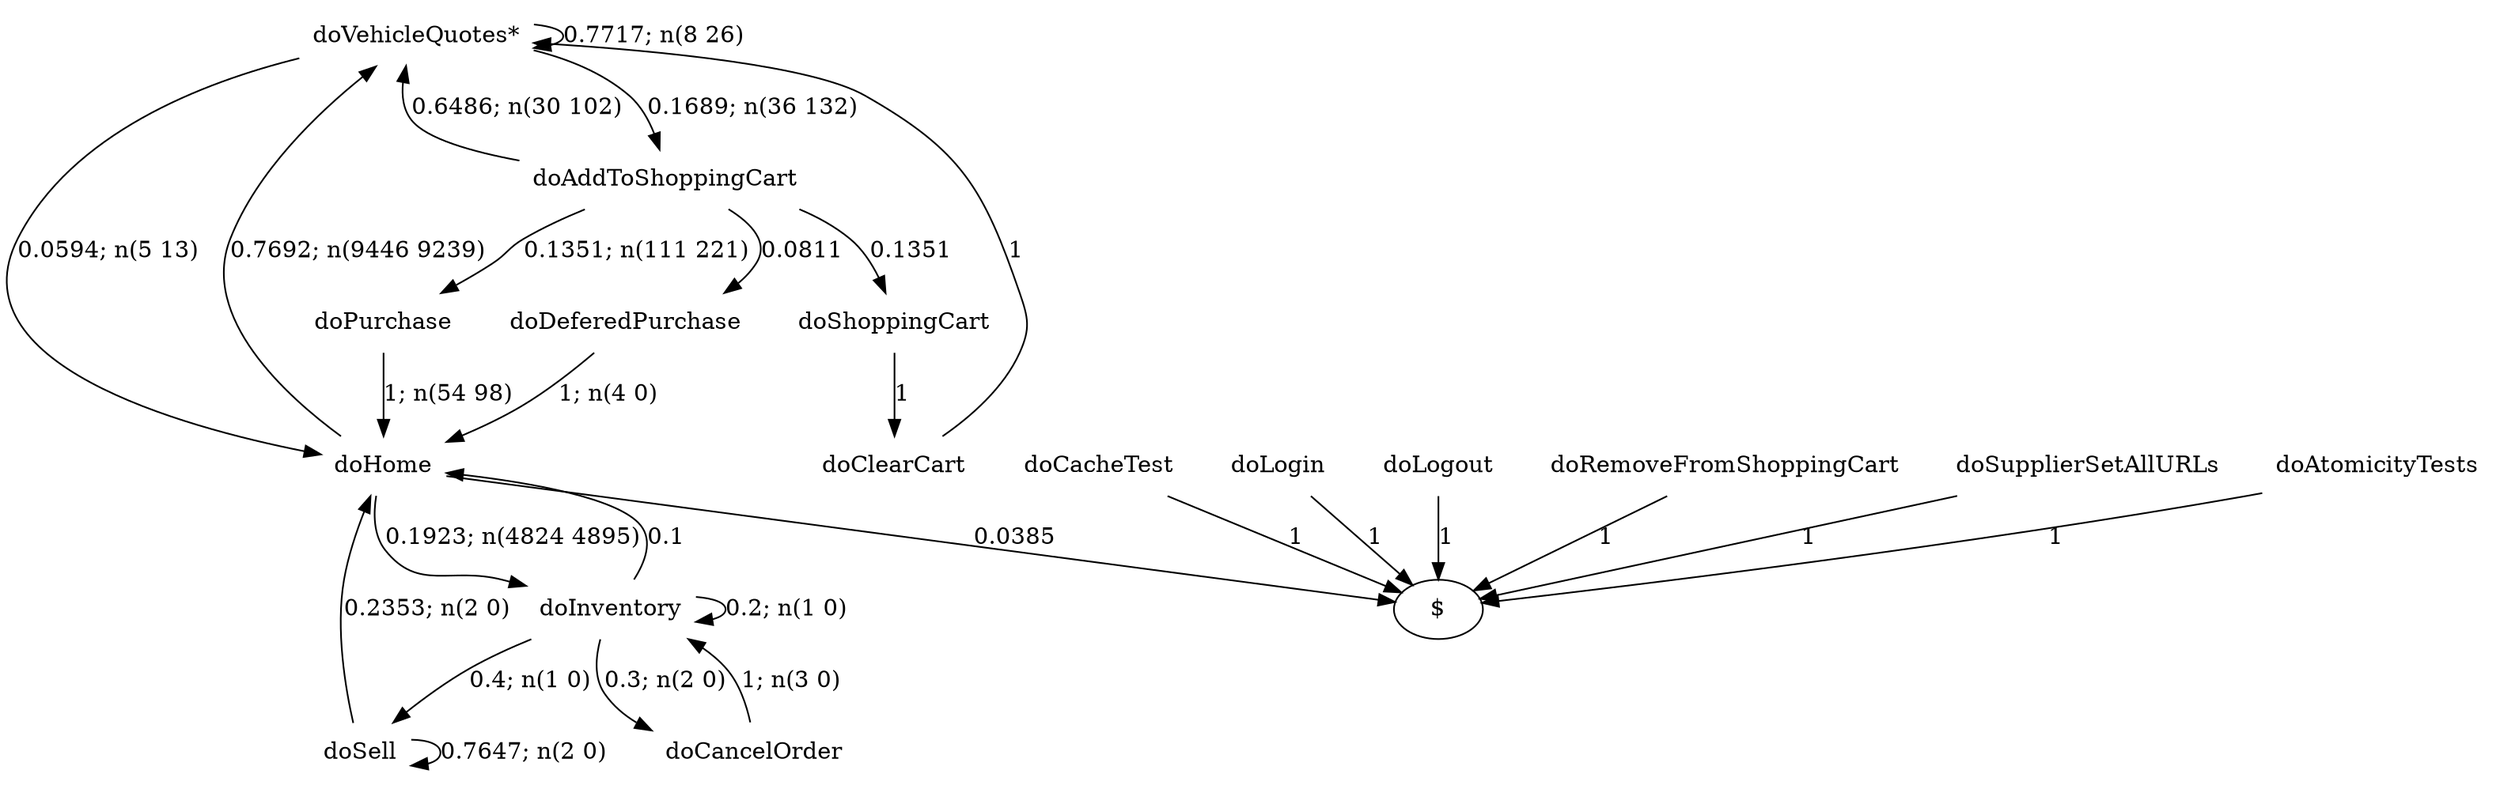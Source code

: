 digraph G {"doVehicleQuotes*" [label="doVehicleQuotes*",shape=none];"doSupplierSetAllURLs" [label="doSupplierSetAllURLs",shape=none];"doAtomicityTests" [label="doAtomicityTests",shape=none];"doCacheTest" [label="doCacheTest",shape=none];"doLogin" [label="doLogin",shape=none];"doAddToShoppingCart" [label="doAddToShoppingCart",shape=none];"doDeferedPurchase" [label="doDeferedPurchase",shape=none];"doHome" [label="doHome",shape=none];"doShoppingCart" [label="doShoppingCart",shape=none];"doClearCart" [label="doClearCart",shape=none];"doPurchase" [label="doPurchase",shape=none];"doInventory" [label="doInventory",shape=none];"doSell" [label="doSell",shape=none];"doLogout" [label="doLogout",shape=none];"doCancelOrder" [label="doCancelOrder",shape=none];"doRemoveFromShoppingCart" [label="doRemoveFromShoppingCart",shape=none];"doVehicleQuotes*"->"doVehicleQuotes*" [style=solid,label="0.7717; n(8 26)"];"doVehicleQuotes*"->"doAddToShoppingCart" [style=solid,label="0.1689; n(36 132)"];"doVehicleQuotes*"->"doHome" [style=solid,label="0.0594; n(5 13)"];"doSupplierSetAllURLs"->"$" [style=solid,label="1"];"doAtomicityTests"->"$" [style=solid,label="1"];"doCacheTest"->"$" [style=solid,label="1"];"doLogin"->"$" [style=solid,label="1"];"doAddToShoppingCart"->"doVehicleQuotes*" [style=solid,label="0.6486; n(30 102)"];"doAddToShoppingCart"->"doDeferedPurchase" [style=solid,label="0.0811"];"doAddToShoppingCart"->"doShoppingCart" [style=solid,label="0.1351"];"doAddToShoppingCart"->"doPurchase" [style=solid,label="0.1351; n(111 221)"];"doDeferedPurchase"->"doHome" [style=solid,label="1; n(4 0)"];"doHome"->"doVehicleQuotes*" [style=solid,label="0.7692; n(9446 9239)"];"doHome"->"doInventory" [style=solid,label="0.1923; n(4824 4895)"];"doHome"->"$" [style=solid,label="0.0385"];"doShoppingCart"->"doClearCart" [style=solid,label="1"];"doClearCart"->"doVehicleQuotes*" [style=solid,label="1"];"doPurchase"->"doHome" [style=solid,label="1; n(54 98)"];"doInventory"->"doHome" [style=solid,label="0.1"];"doInventory"->"doInventory" [style=solid,label="0.2; n(1 0)"];"doInventory"->"doSell" [style=solid,label="0.4; n(1 0)"];"doInventory"->"doCancelOrder" [style=solid,label="0.3; n(2 0)"];"doSell"->"doHome" [style=solid,label="0.2353; n(2 0)"];"doSell"->"doSell" [style=solid,label="0.7647; n(2 0)"];"doLogout"->"$" [style=solid,label="1"];"doCancelOrder"->"doInventory" [style=solid,label="1; n(3 0)"];"doRemoveFromShoppingCart"->"$" [style=solid,label="1"];}
